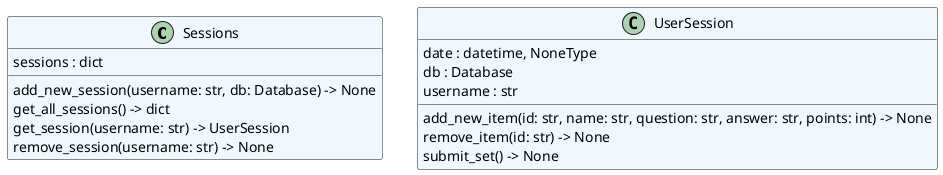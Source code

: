 @startuml classes
set namespaceSeparator none
class "Sessions" as core.session.Sessions #aliceblue {
  sessions : dict
  add_new_session(username: str, db: Database) -> None
  get_all_sessions() -> dict
  get_session(username: str) -> UserSession
  remove_session(username: str) -> None
}
class "UserSession" as core.session.UserSession #aliceblue {
  date : datetime, NoneType
  db : Database
  username : str
  add_new_item(id: str, name: str, question: str, answer: str, points: int) -> None
  remove_item(id: str) -> None
  submit_set() -> None
}
@enduml

